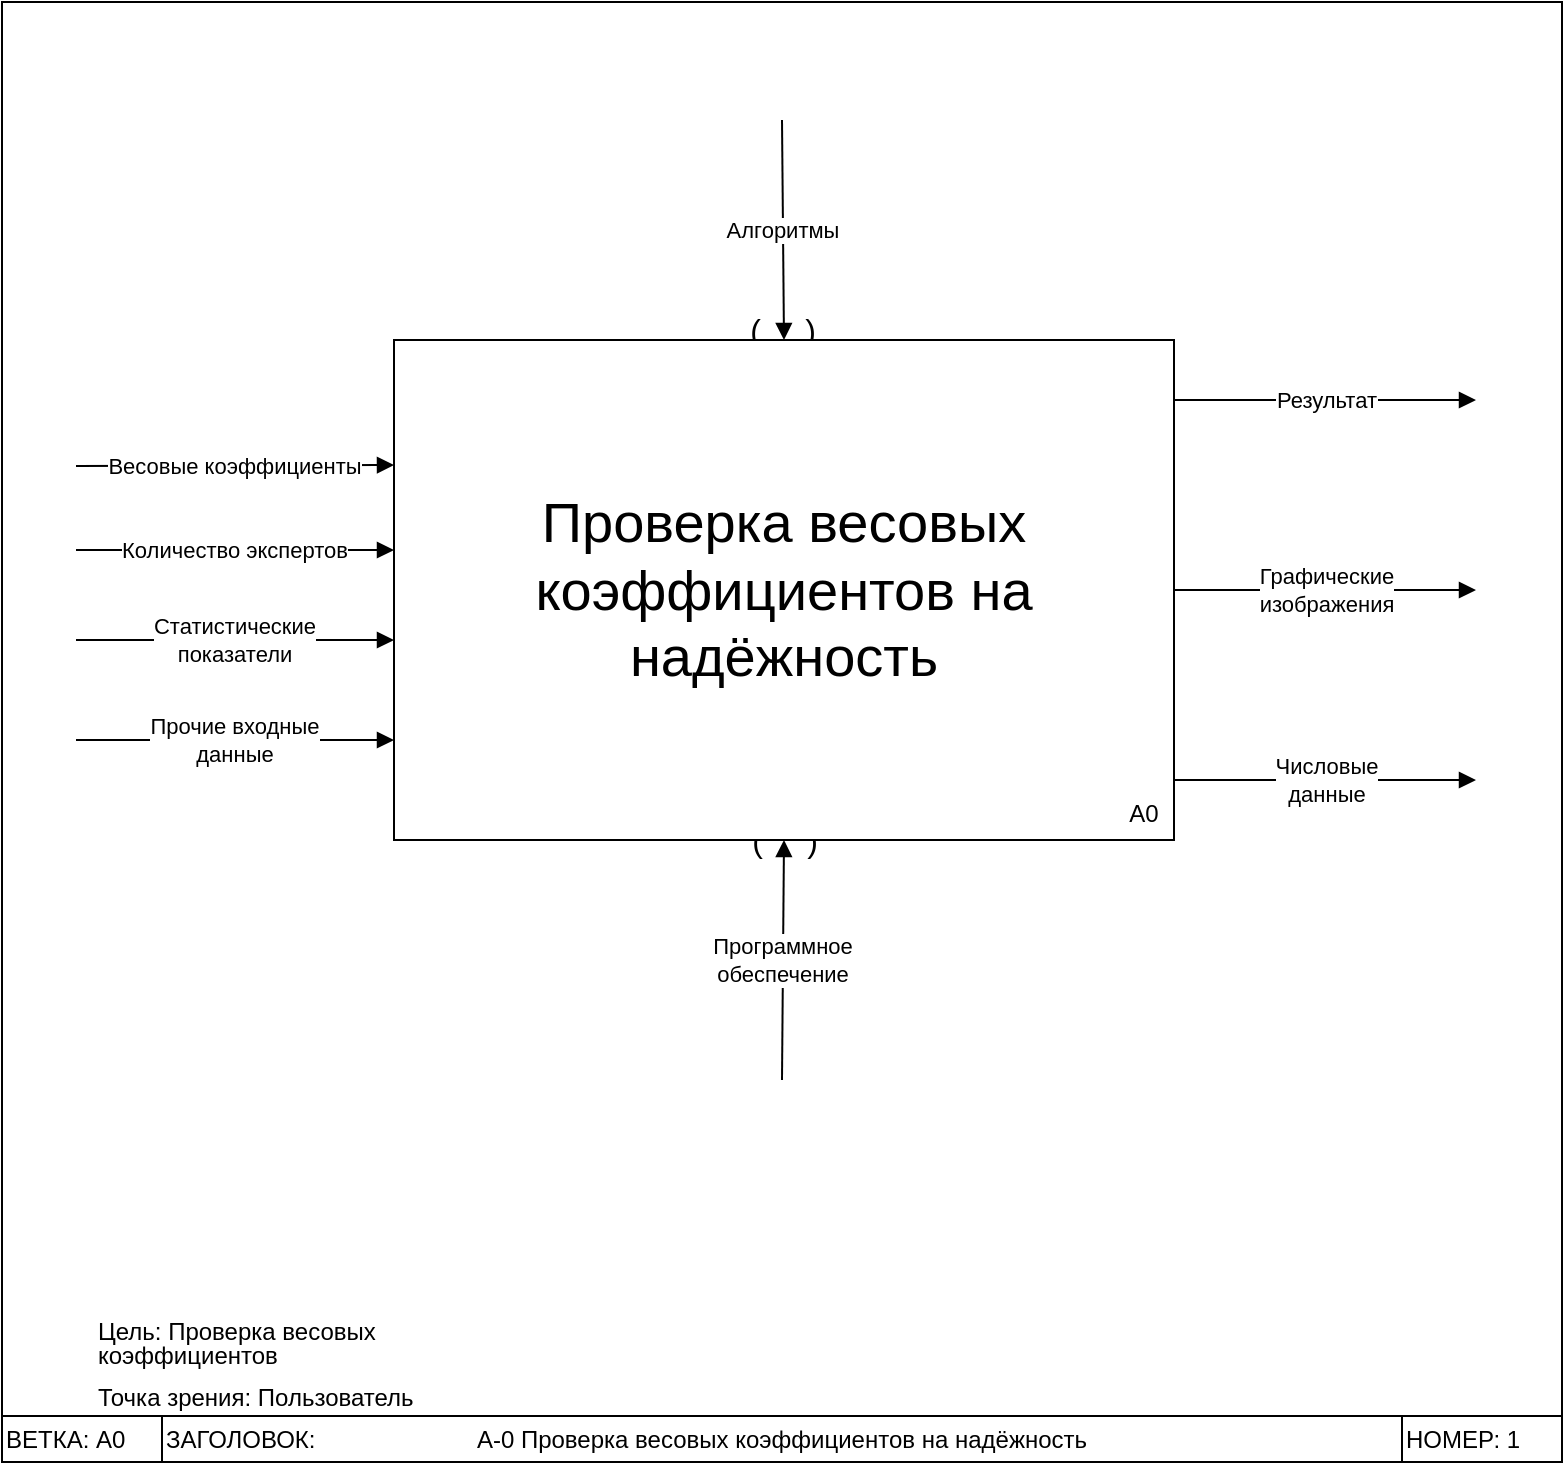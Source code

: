 <mxfile version="21.6.8" type="github" pages="2">
  <diagram name="Страница — 1" id="ZWv0XQIptHX5wj8FlSW1">
    <mxGraphModel dx="989" dy="545" grid="1" gridSize="10" guides="1" tooltips="1" connect="1" arrows="1" fold="1" page="1" pageScale="1" pageWidth="827" pageHeight="1169" math="0" shadow="0">
      <root>
        <mxCell id="0" />
        <mxCell id="1" parent="0" />
        <mxCell id="UwtVmJWAxAAU6NyaN8vT-10" value="" style="swimlane;direction=west;" parent="1" vertex="1">
          <mxGeometry x="23" y="21" width="780" height="730" as="geometry">
            <mxRectangle x="24" y="21" width="50" height="40" as="alternateBounds" />
          </mxGeometry>
        </mxCell>
        <mxCell id="UwtVmJWAxAAU6NyaN8vT-11" value="ВЕТКА: А0" style="text;html=1;strokeColor=default;fillColor=none;align=left;verticalAlign=middle;whiteSpace=wrap;rounded=0;glass=0;" parent="UwtVmJWAxAAU6NyaN8vT-10" vertex="1">
          <mxGeometry y="707" width="80" height="23" as="geometry" />
        </mxCell>
        <mxCell id="UwtVmJWAxAAU6NyaN8vT-12" value="НОМЕР: 1" style="text;html=1;strokeColor=default;fillColor=none;align=left;verticalAlign=middle;whiteSpace=wrap;rounded=0;glass=0;" parent="UwtVmJWAxAAU6NyaN8vT-10" vertex="1">
          <mxGeometry x="700" y="707" width="80" height="23" as="geometry" />
        </mxCell>
        <mxCell id="UwtVmJWAxAAU6NyaN8vT-13" value="ЗАГОЛОВОК:&amp;nbsp;" style="text;html=1;strokeColor=none;fillColor=none;align=left;verticalAlign=middle;whiteSpace=wrap;rounded=0;glass=0;" parent="UwtVmJWAxAAU6NyaN8vT-10" vertex="1">
          <mxGeometry x="80" y="707" width="80" height="23" as="geometry" />
        </mxCell>
        <mxCell id="UwtVmJWAxAAU6NyaN8vT-14" value="А-0 Проверка весовых коэффициентов на надёжность" style="text;html=1;strokeColor=none;fillColor=none;align=center;verticalAlign=middle;whiteSpace=wrap;rounded=0;glass=0;" parent="UwtVmJWAxAAU6NyaN8vT-10" vertex="1">
          <mxGeometry x="80" y="707" width="620" height="23" as="geometry" />
        </mxCell>
        <mxCell id="UwtVmJWAxAAU6NyaN8vT-15" value="&lt;p style=&quot;line-height: 100%;&quot;&gt;Цель: Проверка весовых коэффициентов&lt;/p&gt;&lt;p style=&quot;line-height: 50%;&quot;&gt;Точка зрения: Пользователь&lt;/p&gt;" style="text;html=1;strokeColor=none;fillColor=none;align=left;verticalAlign=middle;whiteSpace=wrap;rounded=0;" parent="UwtVmJWAxAAU6NyaN8vT-10" vertex="1">
          <mxGeometry x="46" y="650" width="174" height="57" as="geometry" />
        </mxCell>
        <mxCell id="UwtVmJWAxAAU6NyaN8vT-28" value="Алгоритмы" style="endArrow=block;html=1;rounded=0;entryX=0.5;entryY=0;entryDx=0;entryDy=0;endFill=1;" parent="UwtVmJWAxAAU6NyaN8vT-10" edge="1" target="UwtVmJWAxAAU6NyaN8vT-24">
          <mxGeometry width="50" height="50" relative="1" as="geometry">
            <mxPoint x="390" y="59" as="sourcePoint" />
            <mxPoint x="390" y="169" as="targetPoint" />
          </mxGeometry>
        </mxCell>
        <mxCell id="UwtVmJWAxAAU6NyaN8vT-34" value="Результат" style="endArrow=block;html=1;rounded=0;exitX=1;exitY=0.12;exitDx=0;exitDy=0;exitPerimeter=0;endFill=1;" parent="UwtVmJWAxAAU6NyaN8vT-10" source="UwtVmJWAxAAU6NyaN8vT-24" edge="1">
          <mxGeometry width="50" height="50" relative="1" as="geometry">
            <mxPoint x="586" y="199" as="sourcePoint" />
            <mxPoint x="737" y="199" as="targetPoint" />
          </mxGeometry>
        </mxCell>
        <mxCell id="_nZTojiyE76JTHtSft5U-1" value="Графические&lt;br&gt;изображения" style="endArrow=block;html=1;rounded=0;exitX=1;exitY=0.5;exitDx=0;exitDy=0;endFill=1;" edge="1" parent="UwtVmJWAxAAU6NyaN8vT-10" source="UwtVmJWAxAAU6NyaN8vT-24">
          <mxGeometry width="50" height="50" relative="1" as="geometry">
            <mxPoint x="586" y="289" as="sourcePoint" />
            <mxPoint x="737" y="294" as="targetPoint" />
          </mxGeometry>
        </mxCell>
        <mxCell id="_nZTojiyE76JTHtSft5U-2" value="Числовые&lt;br&gt;данные" style="endArrow=block;html=1;rounded=0;exitX=1;exitY=0.88;exitDx=0;exitDy=0;exitPerimeter=0;endFill=1;" edge="1" parent="UwtVmJWAxAAU6NyaN8vT-10" source="UwtVmJWAxAAU6NyaN8vT-24">
          <mxGeometry width="50" height="50" relative="1" as="geometry">
            <mxPoint x="586" y="389" as="sourcePoint" />
            <mxPoint x="737" y="389" as="targetPoint" />
          </mxGeometry>
        </mxCell>
        <mxCell id="_nZTojiyE76JTHtSft5U-11" value="&lt;font style=&quot;font-size: 16px;&quot;&gt;(&amp;nbsp; &amp;nbsp; &amp;nbsp;)&lt;/font&gt;" style="text;html=1;align=center;verticalAlign=middle;resizable=0;points=[];autosize=1;strokeColor=none;fillColor=none;" vertex="1" parent="UwtVmJWAxAAU6NyaN8vT-10">
          <mxGeometry x="360" y="149" width="60" height="30" as="geometry" />
        </mxCell>
        <mxCell id="_nZTojiyE76JTHtSft5U-13" value="Количество экспертов" style="endArrow=block;html=1;rounded=0;entryX=0;entryY=0.25;entryDx=0;entryDy=0;endFill=1;" edge="1" parent="UwtVmJWAxAAU6NyaN8vT-10">
          <mxGeometry x="0.007" width="50" height="50" relative="1" as="geometry">
            <mxPoint x="37" y="274" as="sourcePoint" />
            <mxPoint x="196" y="274" as="targetPoint" />
            <mxPoint x="-1" as="offset" />
          </mxGeometry>
        </mxCell>
        <mxCell id="_nZTojiyE76JTHtSft5U-14" value="Статистические&lt;br&gt;показатели" style="endArrow=block;html=1;rounded=0;entryX=0;entryY=0.25;entryDx=0;entryDy=0;endFill=1;" edge="1" parent="UwtVmJWAxAAU6NyaN8vT-10">
          <mxGeometry x="0.007" width="50" height="50" relative="1" as="geometry">
            <mxPoint x="37" y="319" as="sourcePoint" />
            <mxPoint x="196" y="319" as="targetPoint" />
            <mxPoint x="-1" as="offset" />
          </mxGeometry>
        </mxCell>
        <mxCell id="_nZTojiyE76JTHtSft5U-15" value="Прочие входные&lt;br&gt;данные" style="endArrow=block;html=1;rounded=0;entryX=0;entryY=0.25;entryDx=0;entryDy=0;endFill=1;" edge="1" parent="UwtVmJWAxAAU6NyaN8vT-10">
          <mxGeometry x="0.007" width="50" height="50" relative="1" as="geometry">
            <mxPoint x="37" y="369" as="sourcePoint" />
            <mxPoint x="196" y="369" as="targetPoint" />
            <mxPoint x="-1" as="offset" />
          </mxGeometry>
        </mxCell>
        <mxCell id="UwtVmJWAxAAU6NyaN8vT-33" value="Программное&lt;br&gt;обеспечение" style="endArrow=block;html=1;rounded=0;entryX=0.5;entryY=1;entryDx=0;entryDy=0;endFill=1;" parent="UwtVmJWAxAAU6NyaN8vT-10" target="UwtVmJWAxAAU6NyaN8vT-24" edge="1">
          <mxGeometry width="50" height="50" relative="1" as="geometry">
            <mxPoint x="390" y="539" as="sourcePoint" />
            <mxPoint x="390.47" y="418.75" as="targetPoint" />
          </mxGeometry>
        </mxCell>
        <mxCell id="_nZTojiyE76JTHtSft5U-6" value="&lt;font style=&quot;font-size: 16px;&quot;&gt;(&amp;nbsp; &amp;nbsp; &amp;nbsp;)&lt;/font&gt;" style="text;html=1;align=center;verticalAlign=middle;resizable=0;points=[];autosize=1;strokeColor=none;fillColor=none;" vertex="1" parent="UwtVmJWAxAAU6NyaN8vT-10">
          <mxGeometry x="361" y="404" width="60" height="30" as="geometry" />
        </mxCell>
        <mxCell id="UwtVmJWAxAAU6NyaN8vT-23" value="" style="group" parent="1" vertex="1" connectable="0">
          <mxGeometry x="219" y="190" width="390" height="265" as="geometry" />
        </mxCell>
        <mxCell id="UwtVmJWAxAAU6NyaN8vT-24" value="&lt;span style=&quot;font-size: 28px;&quot;&gt;Проверка весовых коэффициентов на надёжность&lt;/span&gt;" style="rounded=0;whiteSpace=wrap;html=1;" parent="UwtVmJWAxAAU6NyaN8vT-23" vertex="1">
          <mxGeometry width="390" height="250.0" as="geometry" />
        </mxCell>
        <mxCell id="UwtVmJWAxAAU6NyaN8vT-25" value="A0" style="text;html=1;strokeColor=none;fillColor=none;align=center;verticalAlign=middle;whiteSpace=wrap;rounded=0;" parent="UwtVmJWAxAAU6NyaN8vT-23" vertex="1">
          <mxGeometry x="360" y="224.138" width="30" height="25.862" as="geometry" />
        </mxCell>
        <mxCell id="UwtVmJWAxAAU6NyaN8vT-31" value="Весовые коэффициенты" style="endArrow=block;html=1;rounded=0;entryX=0;entryY=0.25;entryDx=0;entryDy=0;endFill=1;" parent="1" target="UwtVmJWAxAAU6NyaN8vT-24" edge="1">
          <mxGeometry x="0.007" width="50" height="50" relative="1" as="geometry">
            <mxPoint x="60" y="253" as="sourcePoint" />
            <mxPoint x="219.0" y="252.5" as="targetPoint" />
            <mxPoint x="-1" as="offset" />
          </mxGeometry>
        </mxCell>
      </root>
    </mxGraphModel>
  </diagram>
  <diagram id="uLG6Z2e0YkIsBCWtMbWG" name="Страница — 2">
    <mxGraphModel dx="1195" dy="658" grid="0" gridSize="10" guides="1" tooltips="1" connect="1" arrows="1" fold="1" page="1" pageScale="1" pageWidth="827" pageHeight="1169" background="none" math="0" shadow="0">
      <root>
        <mxCell id="0" />
        <mxCell id="1" parent="0" />
        <mxCell id="743_yrjDaTubIG02njix-1" value="" style="swimlane;direction=west;fillColor=none;swimlaneFillColor=none;shadow=0;" vertex="1" parent="1">
          <mxGeometry x="23" y="21" width="780" height="730" as="geometry">
            <mxRectangle x="23" y="21" width="50" height="40" as="alternateBounds" />
          </mxGeometry>
        </mxCell>
        <mxCell id="743_yrjDaTubIG02njix-2" value="ВЕТКА: А0" style="text;html=1;strokeColor=default;fillColor=none;align=left;verticalAlign=middle;whiteSpace=wrap;rounded=0;glass=0;" vertex="1" parent="743_yrjDaTubIG02njix-1">
          <mxGeometry y="707" width="80" height="23" as="geometry" />
        </mxCell>
        <mxCell id="743_yrjDaTubIG02njix-3" value="НОМЕР: 2" style="text;html=1;strokeColor=default;fillColor=none;align=left;verticalAlign=middle;whiteSpace=wrap;rounded=0;glass=0;" vertex="1" parent="743_yrjDaTubIG02njix-1">
          <mxGeometry x="700" y="707" width="80" height="23" as="geometry" />
        </mxCell>
        <mxCell id="743_yrjDaTubIG02njix-4" value="ЗАГОЛОВОК:&amp;nbsp;" style="text;html=1;strokeColor=none;fillColor=none;align=left;verticalAlign=middle;whiteSpace=wrap;rounded=0;glass=0;" vertex="1" parent="743_yrjDaTubIG02njix-1">
          <mxGeometry x="80" y="707" width="80" height="23" as="geometry" />
        </mxCell>
        <mxCell id="743_yrjDaTubIG02njix-5" value="А-0 Проверка весовых коэффициентов на надёжность" style="text;html=1;strokeColor=none;fillColor=none;align=center;verticalAlign=middle;whiteSpace=wrap;rounded=0;glass=0;" vertex="1" parent="743_yrjDaTubIG02njix-1">
          <mxGeometry x="80" y="707" width="620" height="23" as="geometry" />
        </mxCell>
        <mxCell id="vVMwirhITabyw-ek5xzt-4" value="" style="group" vertex="1" connectable="0" parent="743_yrjDaTubIG02njix-1">
          <mxGeometry x="97" y="99" width="120" height="60" as="geometry" />
        </mxCell>
        <mxCell id="vVMwirhITabyw-ek5xzt-1" value="Обработка входных данных" style="rounded=0;whiteSpace=wrap;html=1;" vertex="1" parent="vVMwirhITabyw-ek5xzt-4">
          <mxGeometry width="120" height="60" as="geometry" />
        </mxCell>
        <mxCell id="vVMwirhITabyw-ek5xzt-3" value="А1" style="text;html=1;strokeColor=none;fillColor=none;align=center;verticalAlign=middle;whiteSpace=wrap;rounded=0;" vertex="1" parent="vVMwirhITabyw-ek5xzt-4">
          <mxGeometry x="98" y="44" width="22" height="16" as="geometry" />
        </mxCell>
        <mxCell id="cvx9FWdufjz_VrrL6LEs-1" value="" style="group" vertex="1" connectable="0" parent="743_yrjDaTubIG02njix-1">
          <mxGeometry x="257" y="219" width="120" height="60" as="geometry" />
        </mxCell>
        <mxCell id="HPCfEvg_PflB64Q7evU3-2" value="Числовые данные" style="edgeStyle=orthogonalEdgeStyle;rounded=0;orthogonalLoop=1;jettySize=auto;html=1;endArrow=block;endFill=1;strokeColor=#0066CC;exitX=1;exitY=0.5;exitDx=0;exitDy=0;" edge="1" parent="cvx9FWdufjz_VrrL6LEs-1" source="cvx9FWdufjz_VrrL6LEs-2">
          <mxGeometry x="-0.578" y="48" relative="1" as="geometry">
            <mxPoint x="480" y="29" as="targetPoint" />
            <mxPoint x="120.12" y="28.82" as="sourcePoint" />
            <mxPoint as="offset" />
          </mxGeometry>
        </mxCell>
        <mxCell id="cvx9FWdufjz_VrrL6LEs-2" value="Вывод общей числовой информации" style="rounded=0;whiteSpace=wrap;html=1;" vertex="1" parent="cvx9FWdufjz_VrrL6LEs-1">
          <mxGeometry width="120" height="60" as="geometry" />
        </mxCell>
        <mxCell id="cvx9FWdufjz_VrrL6LEs-3" value="А2" style="text;html=1;strokeColor=none;fillColor=none;align=center;verticalAlign=middle;whiteSpace=wrap;rounded=0;" vertex="1" parent="cvx9FWdufjz_VrrL6LEs-1">
          <mxGeometry x="98" y="44" width="22" height="16" as="geometry" />
        </mxCell>
        <mxCell id="KIGGaa_QOLiGXRH8PAZ8-1" value="Статистические&lt;br&gt;показатели" style="endArrow=block;html=1;rounded=0;entryX=0;entryY=0.25;entryDx=0;entryDy=0;endFill=1;verticalAlign=middle;align=center;horizontal=1;labelPosition=center;verticalLabelPosition=middle;strokeColor=#81FF03;" edge="1" parent="743_yrjDaTubIG02njix-1">
          <mxGeometry x="0.759" y="-39" width="50" height="50" relative="1" as="geometry">
            <mxPoint x="17" y="149" as="sourcePoint" />
            <mxPoint x="97" y="149.71" as="targetPoint" />
            <mxPoint as="offset" />
          </mxGeometry>
        </mxCell>
        <mxCell id="KIGGaa_QOLiGXRH8PAZ8-2" value="Весовые коэффициенты" style="endArrow=block;html=1;rounded=0;entryX=-0.001;entryY=0.162;entryDx=0;entryDy=0;endFill=1;entryPerimeter=0;strokeColor=#FF9900;" edge="1" parent="743_yrjDaTubIG02njix-1" target="vVMwirhITabyw-ek5xzt-1">
          <mxGeometry x="1" y="31" width="50" height="50" relative="1" as="geometry">
            <mxPoint x="17" y="109" as="sourcePoint" />
            <mxPoint x="97" y="107.71" as="targetPoint" />
            <mxPoint x="10" y="1" as="offset" />
          </mxGeometry>
        </mxCell>
        <mxCell id="KIGGaa_QOLiGXRH8PAZ8-6" value="" style="edgeStyle=isometricEdgeStyle;endArrow=none;html=1;rounded=0;labelBackgroundColor=default;strokeColor=#FF9900;fontFamily=Helvetica;fontSize=11;fontColor=default;shape=connector;" edge="1" parent="743_yrjDaTubIG02njix-1">
          <mxGeometry width="50" height="100" relative="1" as="geometry">
            <mxPoint x="43" y="109" as="sourcePoint" />
            <mxPoint x="93" y="84" as="targetPoint" />
          </mxGeometry>
        </mxCell>
        <mxCell id="qhZXmPF7ztvIsRhloMjg-1" value="Обработанные&lt;br&gt;данные" style="edgeStyle=orthogonalEdgeStyle;shape=connector;rounded=1;orthogonalLoop=1;jettySize=auto;html=1;labelBackgroundColor=default;strokeColor=#6F3BFF;fontFamily=Helvetica;fontSize=11;fontColor=default;endArrow=block;endFill=1;exitX=1;exitY=0.5;exitDx=0;exitDy=0;jumpStyle=none;entryX=-0.002;entryY=0.166;entryDx=0;entryDy=0;entryPerimeter=0;" edge="1" parent="743_yrjDaTubIG02njix-1" source="vVMwirhITabyw-ek5xzt-1" target="cvx9FWdufjz_VrrL6LEs-2">
          <mxGeometry relative="1" as="geometry">
            <mxPoint x="237" y="249" as="targetPoint" />
            <Array as="points">
              <mxPoint x="237" y="129" />
              <mxPoint x="237" y="229" />
              <mxPoint x="257" y="229" />
            </Array>
          </mxGeometry>
        </mxCell>
        <mxCell id="X9HmuvCIzZ3BRpJoKh7O-3" value="Количество экспертов" style="endArrow=block;html=1;rounded=0;labelBackgroundColor=default;strokeColor=#FF0080;fontFamily=Helvetica;fontSize=11;fontColor=default;shape=connector;endFill=1;entryX=0;entryY=0.5;entryDx=0;entryDy=0;" edge="1" parent="743_yrjDaTubIG02njix-1">
          <mxGeometry width="50" height="50" relative="1" as="geometry">
            <mxPoint x="17" y="269" as="sourcePoint" />
            <mxPoint x="257" y="269" as="targetPoint" />
          </mxGeometry>
        </mxCell>
        <mxCell id="b3FNv-wAoaL1VZP3wihv-2" value="" style="group" vertex="1" connectable="0" parent="743_yrjDaTubIG02njix-1">
          <mxGeometry x="417" y="339" width="120" height="60" as="geometry" />
        </mxCell>
        <mxCell id="b3FNv-wAoaL1VZP3wihv-3" value="Работа экспертов" style="rounded=0;whiteSpace=wrap;html=1;" vertex="1" parent="b3FNv-wAoaL1VZP3wihv-2">
          <mxGeometry width="120" height="60" as="geometry" />
        </mxCell>
        <mxCell id="b3FNv-wAoaL1VZP3wihv-4" value="А3" style="text;html=1;strokeColor=none;fillColor=none;align=center;verticalAlign=middle;whiteSpace=wrap;rounded=0;" vertex="1" parent="b3FNv-wAoaL1VZP3wihv-2">
          <mxGeometry x="98" y="44" width="22" height="16" as="geometry" />
        </mxCell>
        <mxCell id="b3FNv-wAoaL1VZP3wihv-1" value="" style="endArrow=block;html=1;rounded=1;endFill=1;exitX=1;exitY=0.5;exitDx=0;exitDy=0;entryX=0;entryY=0.5;entryDx=0;entryDy=0;edgeStyle=orthogonalEdgeStyle;strokeColor=#0066CC;" edge="1" parent="743_yrjDaTubIG02njix-1" source="cvx9FWdufjz_VrrL6LEs-2" target="b3FNv-wAoaL1VZP3wihv-3">
          <mxGeometry width="50" height="50" relative="1" as="geometry">
            <mxPoint x="427" y="269" as="sourcePoint" />
            <mxPoint x="427" y="299" as="targetPoint" />
          </mxGeometry>
        </mxCell>
        <mxCell id="b3FNv-wAoaL1VZP3wihv-6" value="" style="edgeStyle=isometricEdgeStyle;endArrow=none;html=1;rounded=0;labelBackgroundColor=default;strokeColor=#0066cc;fontFamily=Helvetica;fontSize=11;fontColor=default;shape=connector;" edge="1" parent="743_yrjDaTubIG02njix-1">
          <mxGeometry width="50" height="100" relative="1" as="geometry">
            <mxPoint x="461" y="209" as="sourcePoint" />
            <mxPoint x="382" y="249" as="targetPoint" />
            <Array as="points">
              <mxPoint x="429" y="227" />
            </Array>
          </mxGeometry>
        </mxCell>
        <mxCell id="KIGGaa_QOLiGXRH8PAZ8-4" value="" style="edgeStyle=isometricEdgeStyle;endArrow=none;html=1;elbow=vertical;rounded=0;labelBackgroundColor=default;strokeColor=#81FF03;fontFamily=Helvetica;fontSize=11;fontColor=default;shape=connector;" edge="1" parent="1">
          <mxGeometry width="50" height="100" relative="1" as="geometry">
            <mxPoint x="60" y="170" as="sourcePoint" />
            <mxPoint x="100" y="200" as="targetPoint" />
          </mxGeometry>
        </mxCell>
        <mxCell id="X9HmuvCIzZ3BRpJoKh7O-2" value="Прочие данные" style="endArrow=block;html=1;rounded=0;labelBackgroundColor=default;strokeColor=#CC6600;fontFamily=Helvetica;fontSize=11;fontColor=default;shape=connector;endFill=1;entryX=0;entryY=0.5;entryDx=0;entryDy=0;" edge="1" parent="1" target="cvx9FWdufjz_VrrL6LEs-2">
          <mxGeometry width="50" height="50" relative="1" as="geometry">
            <mxPoint x="40" y="270" as="sourcePoint" />
            <mxPoint x="270" y="230" as="targetPoint" />
          </mxGeometry>
        </mxCell>
      </root>
    </mxGraphModel>
  </diagram>
</mxfile>
